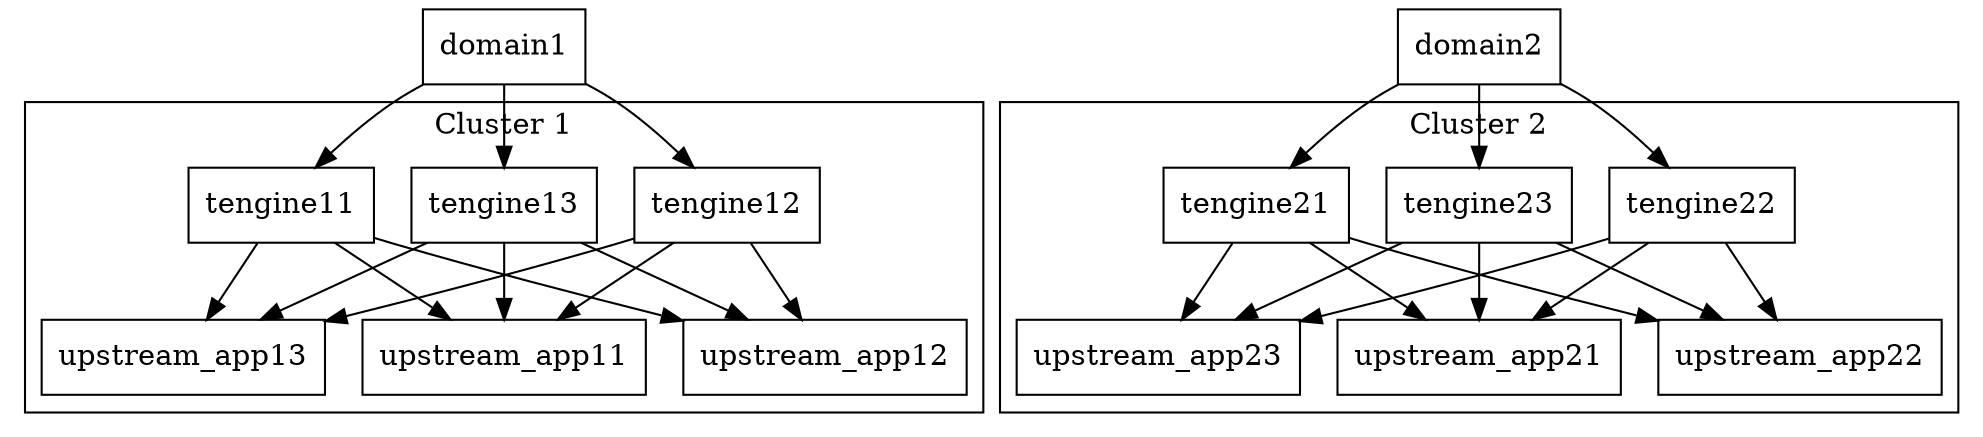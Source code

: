 digraph upstream_app {
	rankdir=TB;
	node [shape=record];
	
	subgraph cluster_1 {
		label = "Cluster 1"
		tengine11,tengine12,tengine13 -> upstream_app11,upstream_app12,upstream_app13;
	}
	
	
	subgraph cluster_2 {
		label = "Cluster 2"
		tengine21,tengine22,tengine23 -> upstream_app21,upstream_app22,upstream_app23;
	}
	domain1 -> tengine11,tengine12,tengine13;
	domain2 -> tengine21,tengine22,tengine23;

}